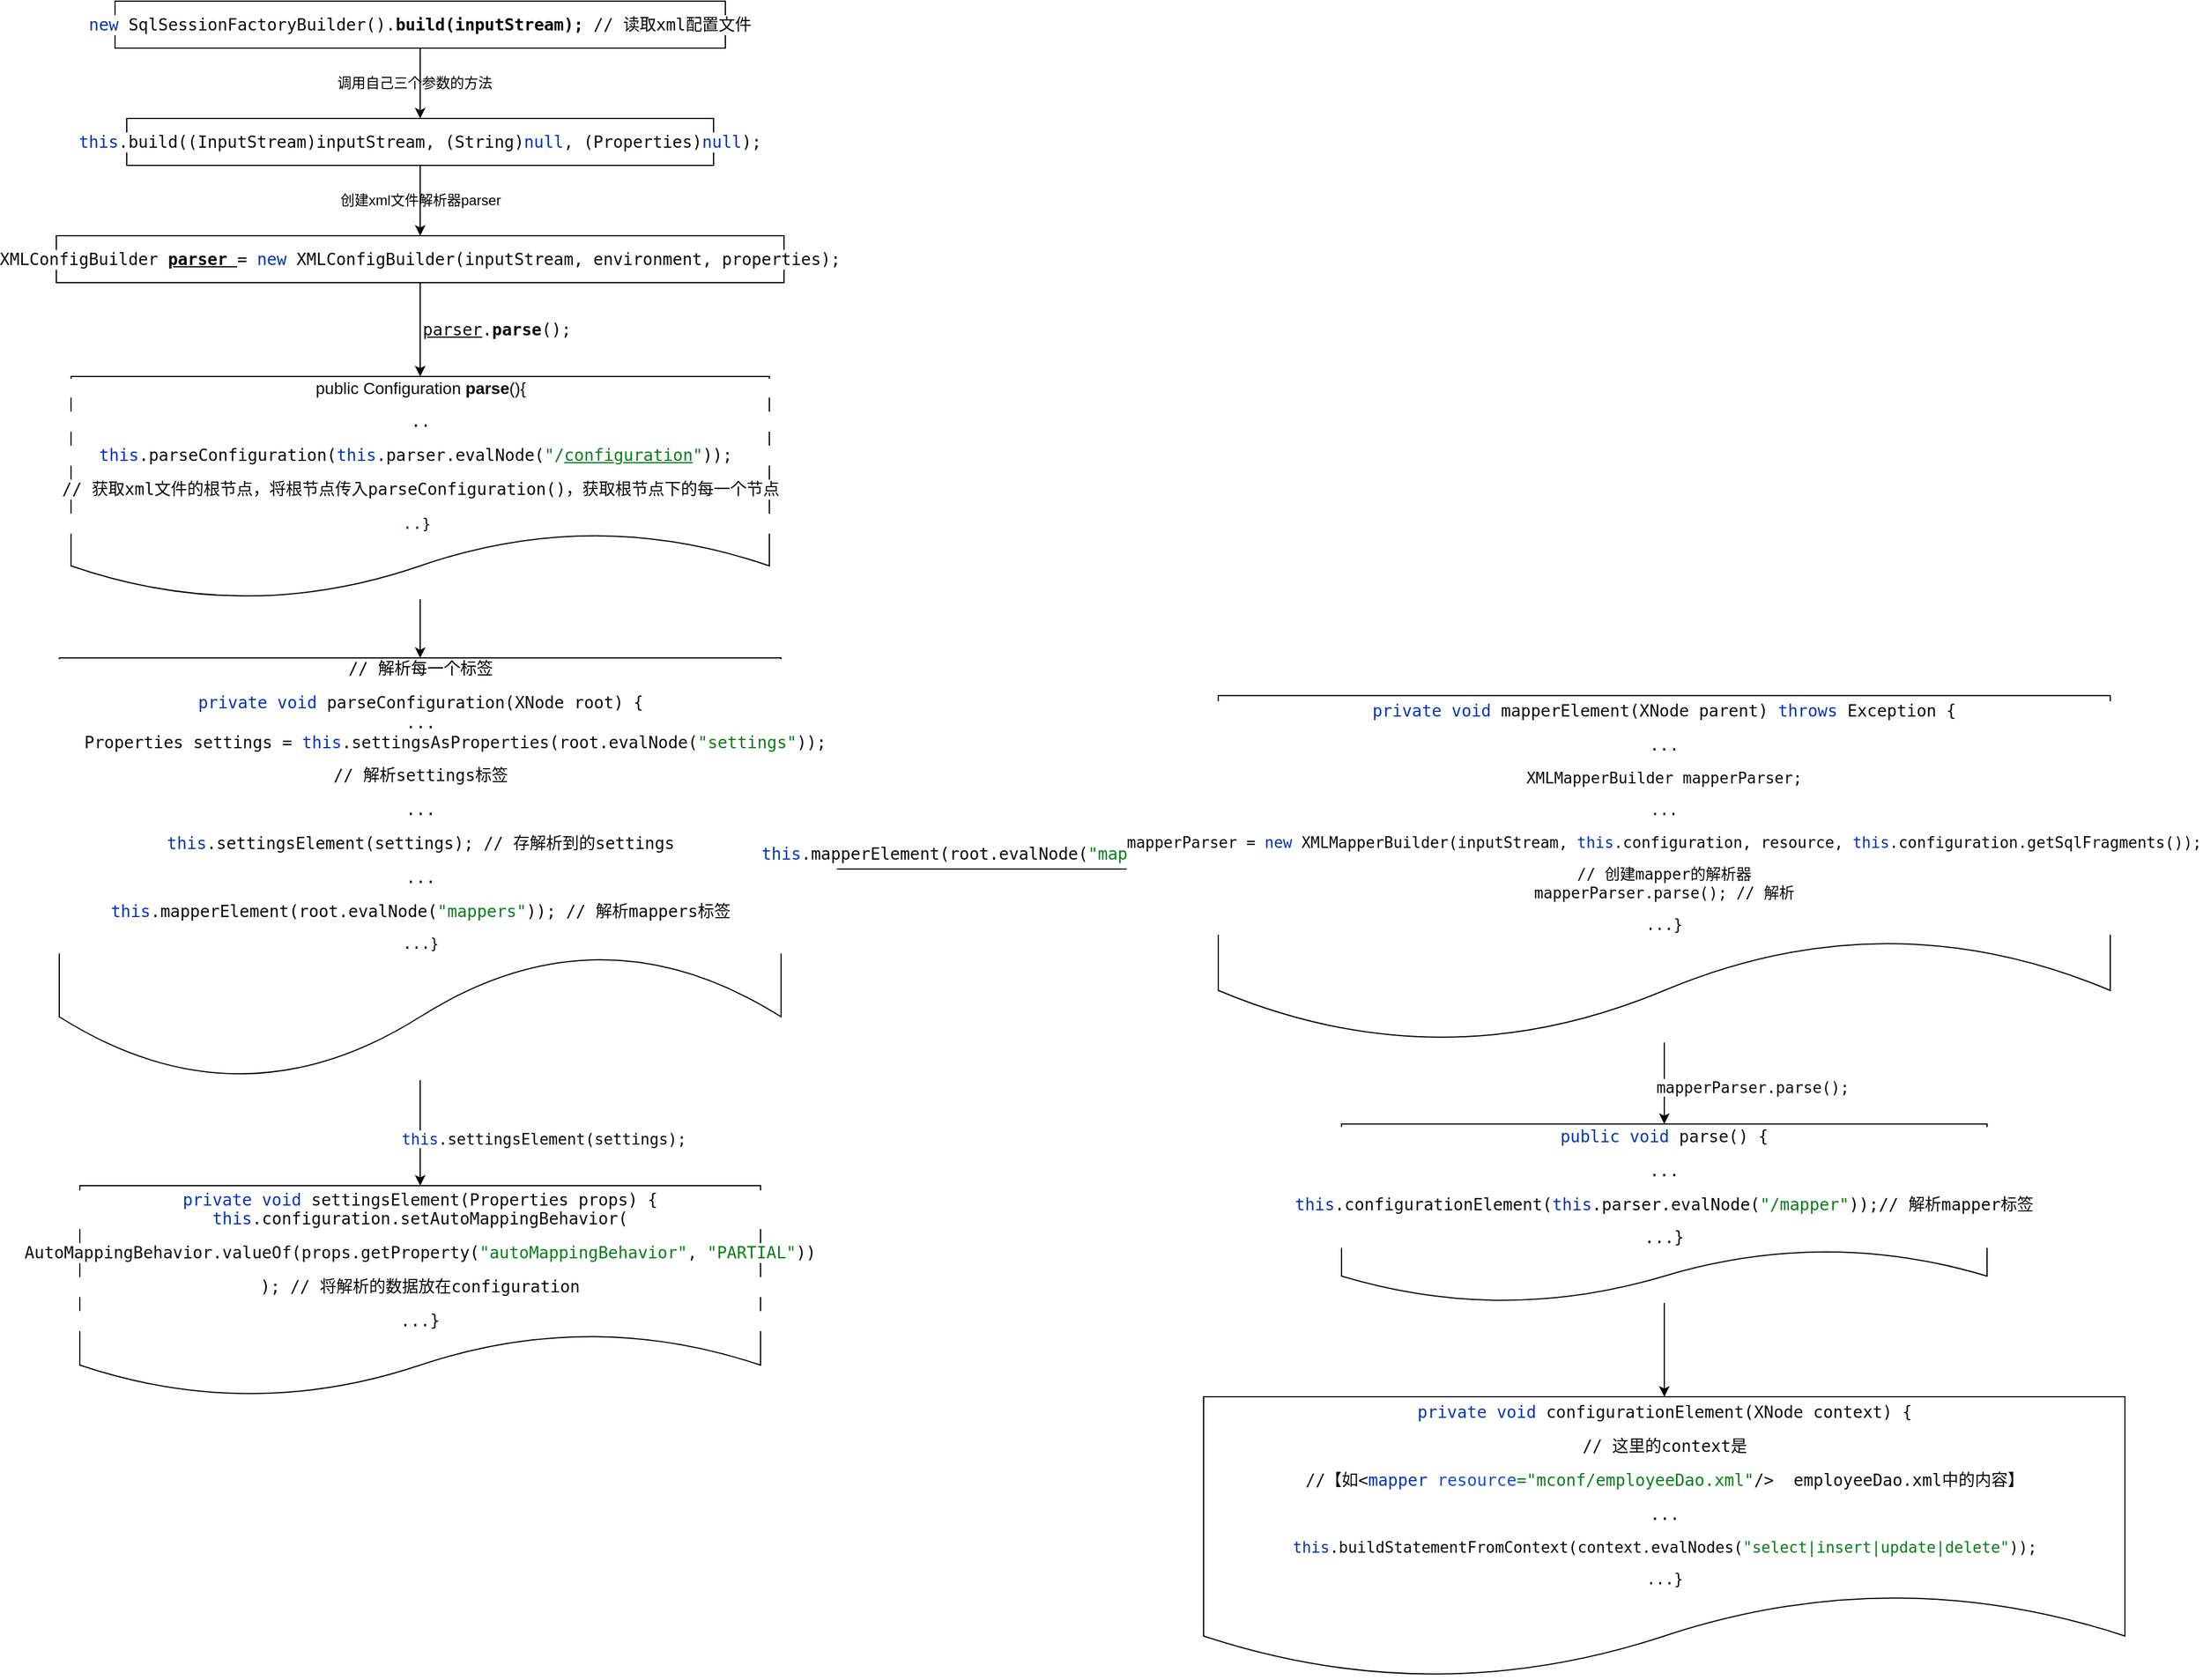 <mxfile version="14.2.9" type="github" pages="2">
  <diagram id="svCKmF_NuQhnTpBn_tCY" name="Page-1">
    <mxGraphModel dx="2604" dy="2841" grid="1" gridSize="10" guides="1" tooltips="1" connect="1" arrows="1" fold="1" page="1" pageScale="1" pageWidth="827" pageHeight="1169" math="0" shadow="0">
      <root>
        <mxCell id="0" />
        <mxCell id="1" parent="0" />
        <mxCell id="Nou3xaEB0MO9JnjEzB0z-5" style="edgeStyle=orthogonalEdgeStyle;rounded=0;orthogonalLoop=1;jettySize=auto;html=1;exitX=0.5;exitY=1;exitDx=0;exitDy=0;entryX=0.5;entryY=0;entryDx=0;entryDy=0;" edge="1" parent="1" source="-UMS6NLJFWzqC6F6Hrim-1" target="48NCh1giShSFmgNp7ayY-8">
          <mxGeometry relative="1" as="geometry">
            <mxPoint x="-960" y="-1220" as="targetPoint" />
          </mxGeometry>
        </mxCell>
        <mxCell id="-UMS6NLJFWzqC6F6Hrim-1" value="&lt;pre style=&quot;background-color: rgb(255 , 255 , 255) ; color: rgb(8 , 8 , 8) ; font-family: , monospace&quot;&gt;&lt;font style=&quot;font-size: 14px&quot;&gt;&lt;span style=&quot;color: rgb(0 , 51 , 179)&quot;&gt;new &lt;/span&gt;SqlSessionFactoryBuilder().&lt;b&gt;build(&lt;span style=&quot;color: rgb(0 , 0 , 0)&quot;&gt;inputStream&lt;/span&gt;); &lt;/b&gt;// 读取xml配置文件&lt;/font&gt;&lt;/pre&gt;" style="rounded=0;whiteSpace=wrap;html=1;" parent="1" vertex="1">
          <mxGeometry x="-1220" y="-1380" width="520" height="40" as="geometry" />
        </mxCell>
        <mxCell id="ArwdG2jH_Zp_Vl9UtXjd-2" value="" style="edgeStyle=orthogonalEdgeStyle;rounded=0;orthogonalLoop=1;jettySize=auto;html=1;entryX=0.5;entryY=0;entryDx=0;entryDy=0;" edge="1" parent="1" source="48NCh1giShSFmgNp7ayY-8" target="ArwdG2jH_Zp_Vl9UtXjd-3">
          <mxGeometry relative="1" as="geometry">
            <mxPoint x="-960" y="-1100" as="targetPoint" />
          </mxGeometry>
        </mxCell>
        <mxCell id="48NCh1giShSFmgNp7ayY-8" value="&lt;pre style=&quot;background-color: rgb(255 , 255 , 255) ; color: rgb(8 , 8 , 8) ; font-family: , monospace&quot;&gt;&lt;font style=&quot;font-size: 14px&quot;&gt;&lt;span style=&quot;color: rgb(0 , 51 , 179)&quot;&gt;this&lt;/span&gt;.build((InputStream)inputStream, (String)&lt;span style=&quot;color: rgb(0 , 51 , 179)&quot;&gt;null&lt;/span&gt;, (Properties)&lt;span style=&quot;color: rgb(0 , 51 , 179)&quot;&gt;null&lt;/span&gt;);&lt;/font&gt;&lt;/pre&gt;" style="whiteSpace=wrap;html=1;rounded=0;" parent="1" vertex="1">
          <mxGeometry x="-1210" y="-1280" width="500" height="40" as="geometry" />
        </mxCell>
        <mxCell id="48NCh1giShSFmgNp7ayY-17" value="&lt;font style=&quot;vertical-align: inherit&quot;&gt;&lt;font style=&quot;vertical-align: inherit&quot;&gt;创建xml文件解析器parser&lt;/font&gt;&lt;/font&gt;" style="text;html=1;align=center;verticalAlign=middle;resizable=0;points=[];autosize=1;" parent="1" vertex="1">
          <mxGeometry x="-1035" y="-1220" width="150" height="20" as="geometry" />
        </mxCell>
        <mxCell id="ArwdG2jH_Zp_Vl9UtXjd-13" value="" style="edgeStyle=orthogonalEdgeStyle;rounded=0;orthogonalLoop=1;jettySize=auto;html=1;" edge="1" parent="1" source="ArwdG2jH_Zp_Vl9UtXjd-3" target="ArwdG2jH_Zp_Vl9UtXjd-12">
          <mxGeometry relative="1" as="geometry" />
        </mxCell>
        <mxCell id="ArwdG2jH_Zp_Vl9UtXjd-3" value="&lt;pre style=&quot;background-color: rgb(255 , 255 , 255) ; color: rgb(8 , 8 , 8) ; font-family: , monospace&quot;&gt;&lt;font style=&quot;font-size: 14px&quot;&gt;&lt;font&gt;XMLConfigBuilder &lt;b&gt;&lt;u&gt;parser &lt;/u&gt;&lt;/b&gt;&lt;/font&gt;&lt;font&gt;= &lt;span style=&quot;color: rgb(0 , 51 , 179)&quot;&gt;new &lt;/span&gt;XMLConfigBuilder(inputStream, environment, properties);&lt;/font&gt;&lt;/font&gt;&lt;/pre&gt;" style="whiteSpace=wrap;html=1;rounded=0;" vertex="1" parent="1">
          <mxGeometry x="-1270" y="-1180" width="620" height="40" as="geometry" />
        </mxCell>
        <mxCell id="ArwdG2jH_Zp_Vl9UtXjd-5" value="&lt;span style=&quot;font-family: &amp;#34;helvetica&amp;#34;&quot;&gt;调用自己三个参数的方法&lt;/span&gt;" style="text;html=1;align=center;verticalAlign=middle;resizable=0;points=[];autosize=1;" vertex="1" parent="1">
          <mxGeometry x="-1040" y="-1320" width="150" height="20" as="geometry" />
        </mxCell>
        <mxCell id="ArwdG2jH_Zp_Vl9UtXjd-16" value="" style="edgeStyle=orthogonalEdgeStyle;rounded=0;orthogonalLoop=1;jettySize=auto;html=1;" edge="1" parent="1" source="ArwdG2jH_Zp_Vl9UtXjd-12" target="ArwdG2jH_Zp_Vl9UtXjd-15">
          <mxGeometry relative="1" as="geometry" />
        </mxCell>
        <mxCell id="ArwdG2jH_Zp_Vl9UtXjd-12" value="&lt;pre style=&quot;background-color: rgb(255 , 255 , 255) ; color: rgb(8 , 8 , 8)&quot;&gt;&lt;span style=&quot;font-size: 14px ; font-family: &amp;#34;helvetica&amp;#34; ; white-space: normal&quot;&gt;public &lt;/span&gt;&lt;span style=&quot;font-size: 14px ; font-family: &amp;#34;helvetica&amp;#34; ; white-space: normal&quot;&gt;Configuration&amp;nbsp;&lt;b&gt;parse&lt;/b&gt;(){&lt;/span&gt;&lt;br&gt;&lt;/pre&gt;&lt;pre style=&quot;background-color: rgb(255 , 255 , 255) ; color: rgb(8 , 8 , 8)&quot;&gt;&lt;span&gt;&lt;font style=&quot;font-size: 14px&quot;&gt;..&lt;/font&gt;&lt;/span&gt;&lt;/pre&gt;&lt;pre style=&quot;background-color: rgb(255 , 255 , 255) ; color: rgb(8 , 8 , 8)&quot;&gt;&lt;font style=&quot;font-size: 14px&quot;&gt;&lt;span style=&quot;color: rgb(0 , 51 , 179)&quot;&gt;this&lt;/span&gt;&lt;span&gt;.parseConfiguration(&lt;/span&gt;&lt;span style=&quot;color: rgb(0 , 51 , 179)&quot;&gt;this&lt;/span&gt;&lt;span&gt;.parser.evalNode(&lt;/span&gt;&lt;span style=&quot;color: rgb(6 , 125 , 23)&quot;&gt;&quot;/&lt;u&gt;configuration&lt;/u&gt;&quot;&lt;/span&gt;&lt;span&gt;)); &lt;/span&gt;&lt;/font&gt;&lt;/pre&gt;&lt;pre style=&quot;background-color: rgb(255 , 255 , 255) ; color: rgb(8 , 8 , 8)&quot;&gt;&lt;font style=&quot;font-size: 14px&quot;&gt;&lt;font&gt;// 获取xml文件的根节点，将根节点传入&lt;/font&gt;parseConfiguration()，获取根节点下的每一个节点&lt;/font&gt;&lt;/pre&gt;&lt;pre style=&quot;background-color: rgb(255 , 255 , 255)&quot;&gt;&lt;pre&gt;&lt;font color=&quot;#0033b3&quot;&gt;&lt;span style=&quot;font-size: 14px&quot;&gt;..&lt;/span&gt;&lt;/font&gt;}&amp;nbsp;&lt;/pre&gt;&lt;/pre&gt;" style="shape=document;whiteSpace=wrap;html=1;boundedLbl=1;rounded=0;" vertex="1" parent="1">
          <mxGeometry x="-1257.5" y="-1060" width="595" height="190" as="geometry" />
        </mxCell>
        <mxCell id="ArwdG2jH_Zp_Vl9UtXjd-18" value="" style="edgeStyle=orthogonalEdgeStyle;rounded=0;orthogonalLoop=1;jettySize=auto;html=1;" edge="1" parent="1" source="ArwdG2jH_Zp_Vl9UtXjd-15" target="ArwdG2jH_Zp_Vl9UtXjd-17">
          <mxGeometry relative="1" as="geometry" />
        </mxCell>
        <mxCell id="ArwdG2jH_Zp_Vl9UtXjd-29" value="" style="edgeStyle=orthogonalEdgeStyle;rounded=0;orthogonalLoop=1;jettySize=auto;html=1;" edge="1" parent="1" source="ArwdG2jH_Zp_Vl9UtXjd-15" target="ArwdG2jH_Zp_Vl9UtXjd-28">
          <mxGeometry relative="1" as="geometry" />
        </mxCell>
        <mxCell id="ArwdG2jH_Zp_Vl9UtXjd-15" value="&lt;pre style=&quot;background-color: rgb(255 , 255 , 255)&quot;&gt;&lt;pre&gt;&lt;pre&gt;&lt;font style=&quot;font-size: 14px&quot;&gt;// 解析每一个标签&lt;/font&gt;&lt;/pre&gt;&lt;pre style=&quot;color: rgb(8 , 8 , 8)&quot;&gt;&lt;font style=&quot;font-size: 14px&quot;&gt;&lt;span style=&quot;color: rgb(0 , 51 , 179)&quot;&gt;private void &lt;/span&gt;parseConfiguration(XNode root) {&lt;br&gt;...&lt;br&gt;        Properties settings = &lt;span style=&quot;color: rgb(0 , 51 , 179)&quot;&gt;this&lt;/span&gt;.settingsAsProperties(root.evalNode(&lt;span style=&quot;color: rgb(6 , 125 , 23)&quot;&gt;&quot;settings&quot;&lt;/span&gt;)); &lt;/font&gt;&lt;/pre&gt;&lt;pre style=&quot;color: rgb(8 , 8 , 8)&quot;&gt;&lt;font style=&quot;font-size: 14px&quot;&gt;&lt;font&gt;// 解析&lt;/font&gt;settings标签&lt;/font&gt;&lt;/pre&gt;&lt;pre style=&quot;color: rgb(8 , 8 , 8)&quot;&gt;&lt;font style=&quot;font-size: 14px&quot;&gt;...&lt;/font&gt;&lt;/pre&gt;&lt;pre style=&quot;color: rgb(8 , 8 , 8)&quot;&gt;&lt;pre style=&quot;font-family: , monospace&quot;&gt;&lt;font style=&quot;font-size: 14px&quot;&gt;&lt;span style=&quot;color: rgb(0 , 51 , 179)&quot;&gt;this&lt;/span&gt;.settingsElement(settings); // 存解析到的settings&lt;/font&gt;&lt;/pre&gt;&lt;pre style=&quot;font-family: , monospace&quot;&gt;&lt;font style=&quot;font-size: 14px&quot;&gt;...&lt;/font&gt;&lt;/pre&gt;&lt;pre style=&quot;font-family: , monospace&quot;&gt;&lt;pre style=&quot;font-family: , monospace&quot;&gt;&lt;font style=&quot;font-size: 14px&quot;&gt;&lt;span style=&quot;color: rgb(0 , 51 , 179)&quot;&gt;this&lt;/span&gt;.mapperElement(root.evalNode(&lt;span style=&quot;color: rgb(6 , 125 , 23)&quot;&gt;&quot;mappers&quot;&lt;/span&gt;)); // 解析mappers标签&lt;/font&gt;&lt;/pre&gt;&lt;/pre&gt;&lt;pre style=&quot;font-family: , monospace&quot;&gt;&lt;font size=&quot;3&quot;&gt;...&lt;/font&gt;}&lt;/pre&gt;&lt;/pre&gt;&lt;/pre&gt;&lt;/pre&gt;" style="shape=document;whiteSpace=wrap;html=1;boundedLbl=1;rounded=0;" vertex="1" parent="1">
          <mxGeometry x="-1267.5" y="-819.99" width="615" height="360" as="geometry" />
        </mxCell>
        <mxCell id="ArwdG2jH_Zp_Vl9UtXjd-17" value="&lt;pre style=&quot;background-color: rgb(255 , 255 , 255) ; color: rgb(8 , 8 , 8) ; font-family: , monospace&quot;&gt;&lt;font style=&quot;font-size: 14px&quot;&gt;&lt;span style=&quot;color: rgb(0 , 51 , 179)&quot;&gt;private void &lt;/span&gt;settingsElement(Properties props) {&lt;br&gt;&lt;span style=&quot;color: rgb(0 , 51 , 179)&quot;&gt;this&lt;/span&gt;.configuration.setAutoMappingBehavior(&lt;/font&gt;&lt;/pre&gt;&lt;pre style=&quot;background-color: rgb(255 , 255 , 255) ; color: rgb(8 , 8 , 8) ; font-family: , monospace&quot;&gt;&lt;font style=&quot;font-size: 14px&quot;&gt;AutoMappingBehavior.valueOf(props.getProperty(&lt;span style=&quot;color: rgb(6 , 125 , 23)&quot;&gt;&quot;autoMappingBehavior&quot;&lt;/span&gt;, &lt;span style=&quot;color: rgb(6 , 125 , 23)&quot;&gt;&quot;PARTIAL&quot;&lt;/span&gt;))&lt;/font&gt;&lt;/pre&gt;&lt;pre style=&quot;background-color: rgb(255 , 255 , 255) ; color: rgb(8 , 8 , 8) ; font-family: , monospace&quot;&gt;&lt;font style=&quot;font-size: 14px&quot;&gt;); // 将解析的数据放在&lt;/font&gt;&lt;font style=&quot;font-size: 14px&quot;&gt;configuration&lt;/font&gt;&lt;/pre&gt;&lt;pre style=&quot;background-color: rgb(255 , 255 , 255) ; color: rgb(8 , 8 , 8) ; font-family: , monospace&quot;&gt;&lt;font style=&quot;font-size: 14px&quot;&gt;...}&lt;/font&gt;&lt;/pre&gt;" style="shape=document;whiteSpace=wrap;html=1;boundedLbl=1;rounded=0;" vertex="1" parent="1">
          <mxGeometry x="-1250" y="-370" width="580" height="180" as="geometry" />
        </mxCell>
        <mxCell id="ArwdG2jH_Zp_Vl9UtXjd-19" value="&lt;pre style=&quot;background-color: rgb(255 , 255 , 255) ; color: rgb(8 , 8 , 8)&quot;&gt;&lt;font style=&quot;font-size: 14px&quot;&gt;&lt;u&gt;parser&lt;/u&gt;.&lt;b&gt;parse&lt;/b&gt;();&lt;/font&gt;&lt;/pre&gt;" style="text;html=1;align=center;verticalAlign=middle;resizable=0;points=[];autosize=1;" vertex="1" parent="1">
          <mxGeometry x="-960" y="-1120" width="130" height="40" as="geometry" />
        </mxCell>
        <mxCell id="ArwdG2jH_Zp_Vl9UtXjd-20" value="&lt;pre style=&quot;color: rgb(8 , 8 , 8) ; background-color: rgb(255 , 255 , 255)&quot;&gt;&lt;font size=&quot;3&quot;&gt;&lt;span style=&quot;color: rgb(0 , 51 , 179)&quot;&gt;this&lt;/span&gt;.settingsElement(settings);&lt;/font&gt;&lt;/pre&gt;" style="text;html=1;align=center;verticalAlign=middle;resizable=0;points=[];autosize=1;" vertex="1" parent="1">
          <mxGeometry x="-960" y="-430" width="210" height="40" as="geometry" />
        </mxCell>
        <mxCell id="ArwdG2jH_Zp_Vl9UtXjd-27" value="&lt;font style=&quot;font-size: 14px&quot;&gt;&lt;br&gt;&lt;br&gt;&lt;/font&gt;&lt;pre style=&quot;color: rgb(8 , 8 , 8) ; font-style: normal ; font-weight: 400 ; letter-spacing: normal ; text-align: center ; text-indent: 0px ; text-transform: none ; word-spacing: 0px ; background-color: rgb(255 , 255 , 255)&quot;&gt;&lt;font style=&quot;font-size: 14px&quot;&gt;&lt;span style=&quot;color: rgb(0 , 51 , 179)&quot;&gt;this&lt;/span&gt;.mapperElement(root.evalNode(&lt;span style=&quot;color: rgb(6 , 125 , 23)&quot;&gt;&quot;mappers&quot;&lt;/span&gt;));&lt;/font&gt;&lt;/pre&gt;&lt;font size=&quot;3&quot;&gt;&lt;br&gt;&lt;/font&gt;" style="text;html=1;align=center;verticalAlign=middle;resizable=0;points=[];autosize=1;" vertex="1" parent="1">
          <mxGeometry x="-650" y="-705" width="340" height="90" as="geometry" />
        </mxCell>
        <mxCell id="ArwdG2jH_Zp_Vl9UtXjd-31" value="" style="edgeStyle=orthogonalEdgeStyle;rounded=0;orthogonalLoop=1;jettySize=auto;html=1;" edge="1" parent="1" source="ArwdG2jH_Zp_Vl9UtXjd-28" target="ArwdG2jH_Zp_Vl9UtXjd-30">
          <mxGeometry relative="1" as="geometry" />
        </mxCell>
        <mxCell id="ArwdG2jH_Zp_Vl9UtXjd-28" value="&lt;pre style=&quot;background-color: rgb(255 , 255 , 255)&quot;&gt;&lt;pre&gt;&lt;pre&gt;&lt;pre style=&quot;color: rgb(8 , 8 , 8)&quot;&gt;&lt;font style=&quot;font-size: 14px&quot;&gt;&lt;span style=&quot;color: rgb(0 , 51 , 179)&quot;&gt;private void &lt;/span&gt;mapperElement(XNode parent) &lt;span style=&quot;color: rgb(0 , 51 , 179)&quot;&gt;throws &lt;/span&gt;Exception {&lt;/font&gt;&lt;/pre&gt;&lt;pre style=&quot;color: rgb(8 , 8 , 8)&quot;&gt;&lt;font style=&quot;font-size: 14px&quot;&gt;...&lt;/font&gt;&lt;/pre&gt;&lt;pre style=&quot;color: rgb(8 , 8 , 8)&quot;&gt;&lt;pre&gt;&lt;font size=&quot;3&quot;&gt;XMLMapperBuilder mapperParser;&lt;/font&gt;&lt;/pre&gt;&lt;pre&gt;&lt;font size=&quot;3&quot;&gt;...&lt;/font&gt;&lt;/pre&gt;&lt;pre&gt;&lt;font size=&quot;3&quot;&gt;mapperParser = &lt;span style=&quot;color: rgb(0 , 51 , 179)&quot;&gt;new &lt;/span&gt;XMLMapperBuilder(inputStream, &lt;span style=&quot;color: rgb(0 , 51 , 179)&quot;&gt;this&lt;/span&gt;.configuration, resource, &lt;span style=&quot;color: rgb(0 , 51 , 179)&quot;&gt;this&lt;/span&gt;.configuration.getSqlFragments());&lt;/font&gt;&lt;/pre&gt;&lt;pre&gt;&lt;font size=&quot;3&quot;&gt;// 创建mapper的解析器&lt;br&gt;mapperParser.parse(); // 解析&lt;/font&gt;&lt;/pre&gt;&lt;pre&gt;&lt;font size=&quot;3&quot;&gt;...}&lt;/font&gt;&lt;/pre&gt;&lt;/pre&gt;&lt;/pre&gt;&lt;/pre&gt;&lt;/pre&gt;" style="shape=document;whiteSpace=wrap;html=1;boundedLbl=1;rounded=0;" vertex="1" parent="1">
          <mxGeometry x="-280" y="-787.83" width="760" height="295.68" as="geometry" />
        </mxCell>
        <mxCell id="ArwdG2jH_Zp_Vl9UtXjd-34" value="" style="edgeStyle=orthogonalEdgeStyle;rounded=0;orthogonalLoop=1;jettySize=auto;html=1;" edge="1" parent="1" source="ArwdG2jH_Zp_Vl9UtXjd-30" target="ArwdG2jH_Zp_Vl9UtXjd-33">
          <mxGeometry relative="1" as="geometry" />
        </mxCell>
        <mxCell id="ArwdG2jH_Zp_Vl9UtXjd-30" value="&lt;pre style=&quot;background-color: rgb(255 , 255 , 255)&quot;&gt;&lt;pre&gt;&lt;pre&gt;&lt;pre style=&quot;color: rgb(8 , 8 , 8)&quot;&gt;&lt;pre&gt;&lt;font style=&quot;font-size: 14px&quot;&gt;&lt;span style=&quot;color: rgb(0 , 51 , 179)&quot;&gt;public void &lt;/span&gt;parse() {&lt;/font&gt;&lt;/pre&gt;&lt;pre&gt;&lt;font style=&quot;font-size: 14px&quot;&gt;...&lt;/font&gt;&lt;/pre&gt;&lt;pre&gt;&lt;pre style=&quot;font-family: , monospace&quot;&gt;&lt;font style=&quot;font-size: 14px&quot;&gt;&lt;span style=&quot;color: #0033b3&quot;&gt;this&lt;/span&gt;.configurationElement(&lt;span style=&quot;color: #0033b3&quot;&gt;this&lt;/span&gt;.parser.evalNode(&lt;span style=&quot;color: #067d17&quot;&gt;&quot;/mapper&quot;&lt;/span&gt;));// 解析mapper标签&lt;/font&gt;&lt;/pre&gt;&lt;pre style=&quot;font-family: , monospace&quot;&gt;&lt;font style=&quot;font-size: 14px&quot;&gt;...}&lt;/font&gt;&lt;/pre&gt;&lt;/pre&gt;&lt;/pre&gt;&lt;/pre&gt;&lt;/pre&gt;&lt;/pre&gt;" style="shape=document;whiteSpace=wrap;html=1;boundedLbl=1;rounded=0;" vertex="1" parent="1">
          <mxGeometry x="-175" y="-422.66" width="550" height="152.66" as="geometry" />
        </mxCell>
        <mxCell id="ArwdG2jH_Zp_Vl9UtXjd-32" value="&lt;pre style=&quot;color: rgb(8 , 8 , 8) ; background-color: rgb(255 , 255 , 255)&quot;&gt;&lt;font size=&quot;3&quot;&gt;mapperParser.parse();&lt;/font&gt;&lt;/pre&gt;" style="text;html=1;align=center;verticalAlign=middle;resizable=0;points=[];autosize=1;" vertex="1" parent="1">
          <mxGeometry x="100" y="-474.32" width="150" height="40" as="geometry" />
        </mxCell>
        <mxCell id="ArwdG2jH_Zp_Vl9UtXjd-33" value="&lt;pre style=&quot;background-color: rgb(255 , 255 , 255)&quot;&gt;&lt;pre&gt;&lt;pre&gt;&lt;pre style=&quot;color: rgb(8 , 8 , 8)&quot;&gt;&lt;pre&gt;&lt;pre&gt;&lt;font style=&quot;font-size: 14px&quot;&gt;&lt;span style=&quot;color: rgb(0 , 51 , 179)&quot;&gt;private void &lt;/span&gt;configurationElement(XNode context) {&lt;/font&gt;&lt;/pre&gt;&lt;pre&gt;&lt;font style=&quot;font-size: 14px&quot;&gt;// 这里的context是&lt;/font&gt;&lt;/pre&gt;&lt;pre&gt;&lt;font style=&quot;font-size: 14px&quot;&gt;//【如&amp;lt;&lt;span style=&quot;color: rgb(0 , 51 , 179)&quot;&gt;mapper &lt;/span&gt;&lt;span style=&quot;color: rgb(23 , 74 , 212)&quot;&gt;resource&lt;/span&gt;&lt;span style=&quot;color: rgb(6 , 125 , 23)&quot;&gt;=&quot;mconf/employeeDao.xml&quot;&lt;/span&gt;/&amp;gt;  employeeDao.xml中的内容】&lt;/font&gt;&lt;/pre&gt;&lt;pre&gt;&lt;font style=&quot;font-size: 14px&quot;&gt;...&lt;/font&gt;&lt;/pre&gt;&lt;pre&gt;&lt;pre style=&quot;font-family: , monospace&quot;&gt;&lt;font size=&quot;3&quot;&gt;&lt;span style=&quot;color: #0033b3&quot;&gt;this&lt;/span&gt;.buildStatementFromContext(context.evalNodes(&lt;span style=&quot;color: #067d17&quot;&gt;&quot;select|insert|update|delete&quot;&lt;/span&gt;));&lt;/font&gt;&lt;/pre&gt;&lt;/pre&gt;&lt;pre&gt;&lt;font size=&quot;3&quot;&gt;...}&lt;/font&gt;&lt;/pre&gt;&lt;/pre&gt;&lt;/pre&gt;&lt;/pre&gt;&lt;/pre&gt;&lt;/pre&gt;" style="shape=document;whiteSpace=wrap;html=1;boundedLbl=1;rounded=0;" vertex="1" parent="1">
          <mxGeometry x="-292.5" y="-190" width="785" height="240" as="geometry" />
        </mxCell>
      </root>
    </mxGraphModel>
  </diagram>
  <diagram id="yhtmOBYt8toNOQeIU8E0" name="Page-2">
    <mxGraphModel dx="1038" dy="624" grid="1" gridSize="10" guides="1" tooltips="1" connect="1" arrows="1" fold="1" page="1" pageScale="1" pageWidth="827" pageHeight="1169" math="0" shadow="0">
      <root>
        <mxCell id="JNUcJ6G6C6MzYZCms4Ij-0" />
        <mxCell id="JNUcJ6G6C6MzYZCms4Ij-1" parent="JNUcJ6G6C6MzYZCms4Ij-0" />
      </root>
    </mxGraphModel>
  </diagram>
</mxfile>
